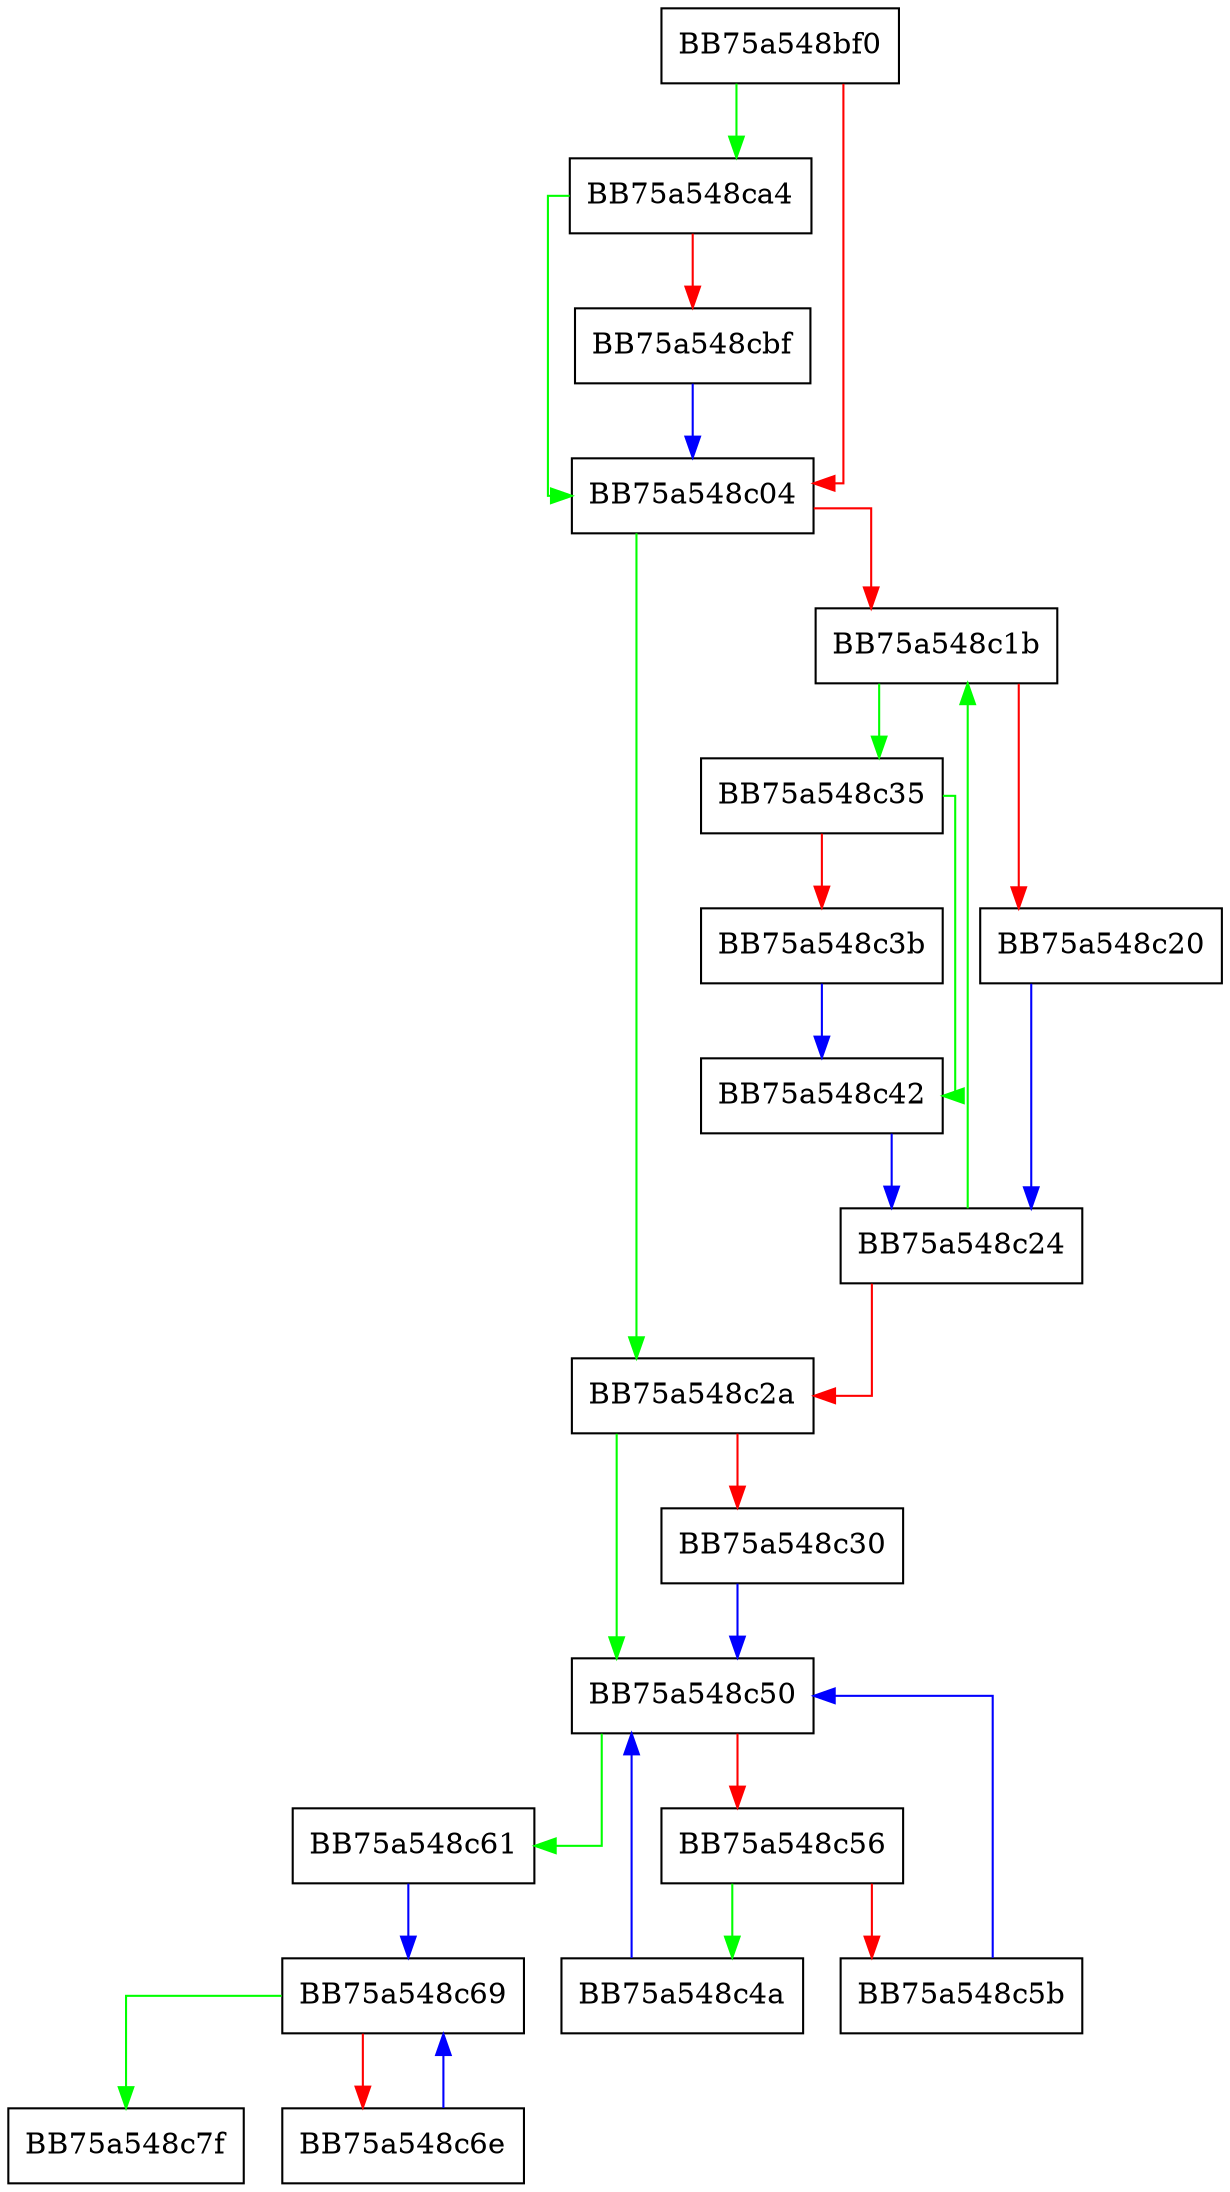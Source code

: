 digraph deleteProperty {
  node [shape="box"];
  graph [splines=ortho];
  BB75a548bf0 -> BB75a548ca4 [color="green"];
  BB75a548bf0 -> BB75a548c04 [color="red"];
  BB75a548c04 -> BB75a548c2a [color="green"];
  BB75a548c04 -> BB75a548c1b [color="red"];
  BB75a548c1b -> BB75a548c35 [color="green"];
  BB75a548c1b -> BB75a548c20 [color="red"];
  BB75a548c20 -> BB75a548c24 [color="blue"];
  BB75a548c24 -> BB75a548c1b [color="green"];
  BB75a548c24 -> BB75a548c2a [color="red"];
  BB75a548c2a -> BB75a548c50 [color="green"];
  BB75a548c2a -> BB75a548c30 [color="red"];
  BB75a548c30 -> BB75a548c50 [color="blue"];
  BB75a548c35 -> BB75a548c42 [color="green"];
  BB75a548c35 -> BB75a548c3b [color="red"];
  BB75a548c3b -> BB75a548c42 [color="blue"];
  BB75a548c42 -> BB75a548c24 [color="blue"];
  BB75a548c4a -> BB75a548c50 [color="blue"];
  BB75a548c50 -> BB75a548c61 [color="green"];
  BB75a548c50 -> BB75a548c56 [color="red"];
  BB75a548c56 -> BB75a548c4a [color="green"];
  BB75a548c56 -> BB75a548c5b [color="red"];
  BB75a548c5b -> BB75a548c50 [color="blue"];
  BB75a548c61 -> BB75a548c69 [color="blue"];
  BB75a548c69 -> BB75a548c7f [color="green"];
  BB75a548c69 -> BB75a548c6e [color="red"];
  BB75a548c6e -> BB75a548c69 [color="blue"];
  BB75a548ca4 -> BB75a548c04 [color="green"];
  BB75a548ca4 -> BB75a548cbf [color="red"];
  BB75a548cbf -> BB75a548c04 [color="blue"];
}